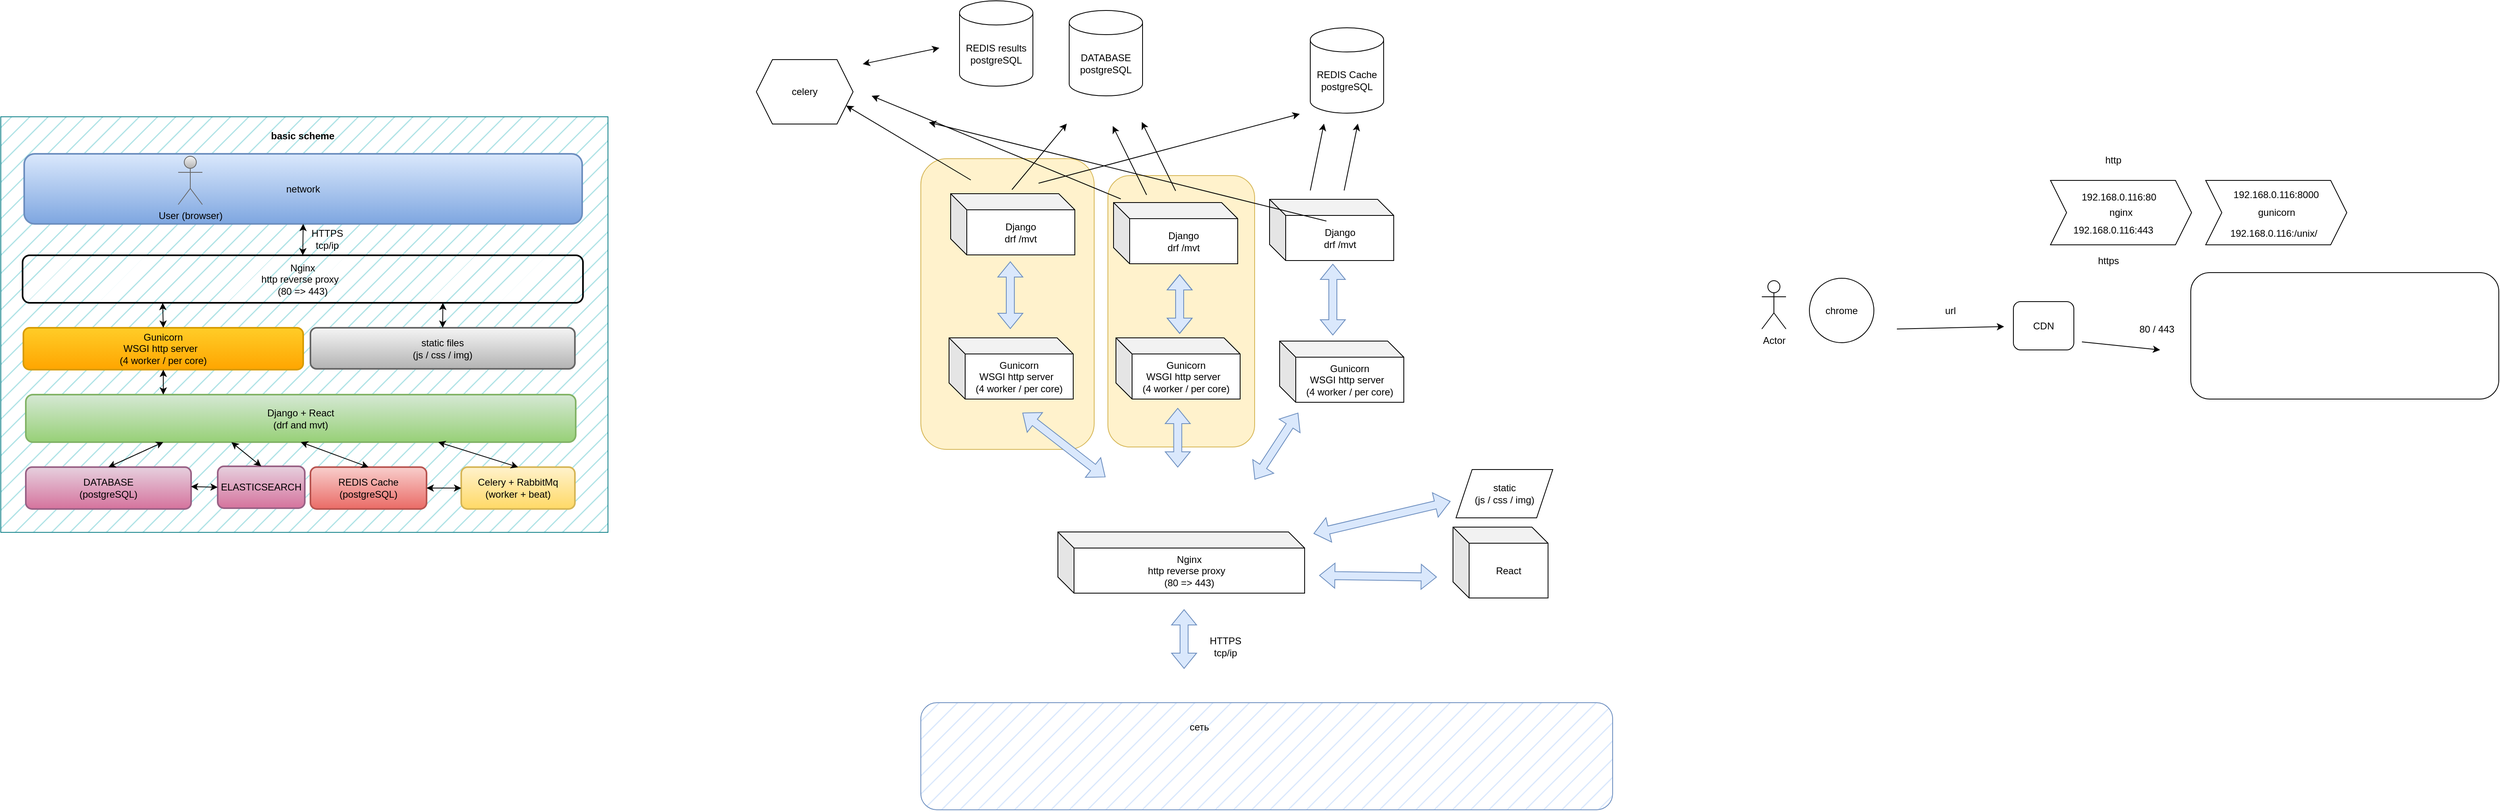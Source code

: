 <mxfile version="20.6.0" type="device"><diagram id="mHfOfARb1JTv4bDC6Bsp" name="Страница 1"><mxGraphModel dx="-8" dy="-1333" grid="0" gridSize="10" guides="1" tooltips="1" connect="1" arrows="1" fold="1" page="0" pageScale="1" pageWidth="827" pageHeight="1169" math="0" shadow="0"><root><mxCell id="0"/><mxCell id="1" parent="0"/><mxCell id="sUdBldvGru4Z9xPGAowD-3" value="" style="rounded=1;whiteSpace=wrap;html=1;fillColor=#fff2cc;strokeColor=#d6b656;" vertex="1" parent="1"><mxGeometry x="2628" y="2350" width="182" height="337" as="geometry"/></mxCell><mxCell id="sUdBldvGru4Z9xPGAowD-1" value="" style="rounded=1;whiteSpace=wrap;html=1;fillColor=#fff2cc;strokeColor=#d6b656;" vertex="1" parent="1"><mxGeometry x="2396" y="2329" width="215" height="361" as="geometry"/></mxCell><mxCell id="ws54T6_UfCaL4EnWzn4G-79" value="" style="rounded=0;whiteSpace=wrap;html=1;fillStyle=hatch;strokeWidth=1;fillColor=#b0e3e6;strokeColor=#0e8088;" parent="1" vertex="1"><mxGeometry x="1255" y="2277" width="753" height="516" as="geometry"/></mxCell><mxCell id="ws54T6_UfCaL4EnWzn4G-61" value="network" style="rounded=1;whiteSpace=wrap;html=1;fillColor=#dae8fc;strokeColor=#6c8ebf;fillStyle=hatch;strokeWidth=2;gradientColor=#7ea6e0;" parent="1" vertex="1"><mxGeometry x="1284" y="2323" width="692" height="87" as="geometry"/></mxCell><mxCell id="ws54T6_UfCaL4EnWzn4G-7" value="" style="rounded=1;whiteSpace=wrap;html=1;fillStyle=hatch;fillColor=#dae8fc;strokeColor=#6c8ebf;" parent="1" vertex="1"><mxGeometry x="2396" y="3004.5" width="858" height="133" as="geometry"/></mxCell><mxCell id="ws54T6_UfCaL4EnWzn4G-8" value="сеть" style="text;html=1;strokeColor=none;fillColor=none;align=center;verticalAlign=middle;whiteSpace=wrap;rounded=0;fillStyle=hatch;" parent="1" vertex="1"><mxGeometry x="2647" y="3019.5" width="189" height="30" as="geometry"/></mxCell><mxCell id="ws54T6_UfCaL4EnWzn4G-11" value="" style="shape=flexArrow;endArrow=classic;startArrow=classic;html=1;rounded=0;entryX=0.5;entryY=0;entryDx=0;entryDy=0;fillColor=#dae8fc;strokeColor=#6c8ebf;" parent="1" edge="1"><mxGeometry width="100" height="100" relative="1" as="geometry"><mxPoint x="2722.5" y="2888.5" as="sourcePoint"/><mxPoint x="2722.5" y="2962.5" as="targetPoint"/></mxGeometry></mxCell><mxCell id="ws54T6_UfCaL4EnWzn4G-12" value="HTTPS tcp/ip" style="text;html=1;strokeColor=none;fillColor=none;align=center;verticalAlign=middle;whiteSpace=wrap;rounded=0;fillStyle=auto;" parent="1" vertex="1"><mxGeometry x="2744" y="2919.5" width="60" height="30" as="geometry"/></mxCell><mxCell id="ws54T6_UfCaL4EnWzn4G-16" value="Nginx&lt;br&gt;http reverse proxy&amp;nbsp;&amp;nbsp;&lt;br&gt;(80 =&amp;gt; 443)" style="shape=cube;whiteSpace=wrap;html=1;boundedLbl=1;backgroundOutline=1;darkOpacity=0.05;darkOpacity2=0.1;" parent="1" vertex="1"><mxGeometry x="2566" y="2792.5" width="306" height="76" as="geometry"/></mxCell><mxCell id="ws54T6_UfCaL4EnWzn4G-23" value="User (browser)" style="shape=umlActor;verticalLabelPosition=bottom;verticalAlign=top;html=1;outlineConnect=0;fillColor=#f5f5f5;gradientColor=#b3b3b3;strokeColor=#666666;" parent="1" vertex="1"><mxGeometry x="1475" y="2326" width="30" height="60" as="geometry"/></mxCell><mxCell id="ws54T6_UfCaL4EnWzn4G-24" value="Gunicorn&lt;br&gt;WSGI http server&amp;nbsp;&amp;nbsp;&lt;br&gt;(4 worker / per core)" style="shape=cube;whiteSpace=wrap;html=1;boundedLbl=1;backgroundOutline=1;darkOpacity=0.05;darkOpacity2=0.1;" parent="1" vertex="1"><mxGeometry x="2638" y="2551.5" width="154" height="76" as="geometry"/></mxCell><mxCell id="ws54T6_UfCaL4EnWzn4G-25" value="" style="shape=flexArrow;endArrow=classic;startArrow=classic;html=1;rounded=0;entryX=0.5;entryY=0;entryDx=0;entryDy=0;fillColor=#dae8fc;strokeColor=#6c8ebf;" parent="1" edge="1"><mxGeometry width="100" height="100" relative="1" as="geometry"><mxPoint x="2714.66" y="2638.5" as="sourcePoint"/><mxPoint x="2714.66" y="2712.5" as="targetPoint"/></mxGeometry></mxCell><mxCell id="ws54T6_UfCaL4EnWzn4G-26" value="Django&lt;br&gt;drf /mvt" style="shape=cube;whiteSpace=wrap;html=1;boundedLbl=1;backgroundOutline=1;darkOpacity=0.05;darkOpacity2=0.1;" parent="1" vertex="1"><mxGeometry x="2635" y="2383.5" width="154" height="76" as="geometry"/></mxCell><mxCell id="ws54T6_UfCaL4EnWzn4G-27" value="" style="shape=flexArrow;endArrow=classic;startArrow=classic;html=1;rounded=0;entryX=0.5;entryY=0;entryDx=0;entryDy=0;fillColor=#dae8fc;strokeColor=#6c8ebf;" parent="1" edge="1"><mxGeometry width="100" height="100" relative="1" as="geometry"><mxPoint x="2507" y="2456.5" as="sourcePoint"/><mxPoint x="2507.0" y="2540.5" as="targetPoint"/></mxGeometry></mxCell><mxCell id="ws54T6_UfCaL4EnWzn4G-28" value="DATABASE&lt;br&gt;postgreSQL" style="shape=cylinder3;whiteSpace=wrap;html=1;boundedLbl=1;backgroundOutline=1;size=15;" parent="1" vertex="1"><mxGeometry x="2580" y="2145" width="91" height="106" as="geometry"/></mxCell><mxCell id="ws54T6_UfCaL4EnWzn4G-29" value="Gunicorn&lt;br&gt;WSGI http server&amp;nbsp;&amp;nbsp;&lt;br&gt;(4 worker / per core)" style="shape=cube;whiteSpace=wrap;html=1;boundedLbl=1;backgroundOutline=1;darkOpacity=0.05;darkOpacity2=0.1;" parent="1" vertex="1"><mxGeometry x="2841" y="2555.5" width="154" height="76" as="geometry"/></mxCell><mxCell id="ws54T6_UfCaL4EnWzn4G-30" value="Gunicorn&lt;br&gt;WSGI http server&amp;nbsp;&amp;nbsp;&lt;br&gt;(4 worker / per core)" style="shape=cube;whiteSpace=wrap;html=1;boundedLbl=1;backgroundOutline=1;darkOpacity=0.05;darkOpacity2=0.1;" parent="1" vertex="1"><mxGeometry x="2431" y="2551.5" width="154" height="76" as="geometry"/></mxCell><mxCell id="ws54T6_UfCaL4EnWzn4G-31" value="" style="shape=flexArrow;endArrow=classic;startArrow=classic;html=1;rounded=0;entryX=0.5;entryY=0;entryDx=0;entryDy=0;fillColor=#dae8fc;strokeColor=#6c8ebf;" parent="1" edge="1"><mxGeometry width="100" height="100" relative="1" as="geometry"><mxPoint x="2717" y="2472.5" as="sourcePoint"/><mxPoint x="2717" y="2546.5" as="targetPoint"/><Array as="points"><mxPoint x="2717" y="2506.5"/></Array></mxGeometry></mxCell><mxCell id="ws54T6_UfCaL4EnWzn4G-32" value="" style="shape=flexArrow;endArrow=classic;startArrow=classic;html=1;rounded=0;entryX=0.5;entryY=0;entryDx=0;entryDy=0;fillColor=#dae8fc;strokeColor=#6c8ebf;" parent="1" edge="1"><mxGeometry width="100" height="100" relative="1" as="geometry"><mxPoint x="2907" y="2459.5" as="sourcePoint"/><mxPoint x="2907" y="2548.5" as="targetPoint"/></mxGeometry></mxCell><mxCell id="ws54T6_UfCaL4EnWzn4G-33" value="" style="shape=flexArrow;endArrow=classic;startArrow=classic;html=1;rounded=0;fillColor=#dae8fc;strokeColor=#6c8ebf;" parent="1" edge="1"><mxGeometry width="100" height="100" relative="1" as="geometry"><mxPoint x="2864.0" y="2644.5" as="sourcePoint"/><mxPoint x="2810" y="2727.5" as="targetPoint"/></mxGeometry></mxCell><mxCell id="ws54T6_UfCaL4EnWzn4G-34" value="" style="shape=flexArrow;endArrow=classic;startArrow=classic;html=1;rounded=0;fillColor=#dae8fc;strokeColor=#6c8ebf;" parent="1" edge="1"><mxGeometry width="100" height="100" relative="1" as="geometry"><mxPoint x="2522.0" y="2644.5" as="sourcePoint"/><mxPoint x="2625" y="2724.5" as="targetPoint"/></mxGeometry></mxCell><mxCell id="ws54T6_UfCaL4EnWzn4G-35" value="Django&lt;br&gt;drf /mvt" style="shape=cube;whiteSpace=wrap;html=1;boundedLbl=1;backgroundOutline=1;darkOpacity=0.05;darkOpacity2=0.1;" parent="1" vertex="1"><mxGeometry x="2828.5" y="2379.5" width="154" height="76" as="geometry"/></mxCell><mxCell id="ws54T6_UfCaL4EnWzn4G-36" value="Django&lt;br&gt;drf /mvt" style="shape=cube;whiteSpace=wrap;html=1;boundedLbl=1;backgroundOutline=1;darkOpacity=0.05;darkOpacity2=0.1;" parent="1" vertex="1"><mxGeometry x="2433" y="2372.5" width="154" height="76" as="geometry"/></mxCell><mxCell id="ws54T6_UfCaL4EnWzn4G-40" value="REDIS Cache&lt;br&gt;postgreSQL" style="shape=cylinder3;whiteSpace=wrap;html=1;boundedLbl=1;backgroundOutline=1;size=15;" parent="1" vertex="1"><mxGeometry x="2879" y="2166.5" width="91" height="106" as="geometry"/></mxCell><mxCell id="ws54T6_UfCaL4EnWzn4G-41" value="" style="endArrow=classic;html=1;rounded=0;" parent="1" edge="1"><mxGeometry width="50" height="50" relative="1" as="geometry"><mxPoint x="2509" y="2367.5" as="sourcePoint"/><mxPoint x="2577" y="2285.5" as="targetPoint"/></mxGeometry></mxCell><mxCell id="ws54T6_UfCaL4EnWzn4G-42" value="" style="endArrow=classic;html=1;rounded=0;" parent="1" edge="1"><mxGeometry width="50" height="50" relative="1" as="geometry"><mxPoint x="2542" y="2359.5" as="sourcePoint"/><mxPoint x="2866" y="2273.5" as="targetPoint"/></mxGeometry></mxCell><mxCell id="ws54T6_UfCaL4EnWzn4G-43" value="" style="endArrow=classic;html=1;rounded=0;" parent="1" edge="1"><mxGeometry width="50" height="50" relative="1" as="geometry"><mxPoint x="2676" y="2374" as="sourcePoint"/><mxPoint x="2634" y="2288.5" as="targetPoint"/></mxGeometry></mxCell><mxCell id="ws54T6_UfCaL4EnWzn4G-44" value="" style="endArrow=classic;html=1;rounded=0;" parent="1" edge="1"><mxGeometry width="50" height="50" relative="1" as="geometry"><mxPoint x="2712" y="2369" as="sourcePoint"/><mxPoint x="2670" y="2283.5" as="targetPoint"/></mxGeometry></mxCell><mxCell id="ws54T6_UfCaL4EnWzn4G-45" value="" style="endArrow=classic;html=1;rounded=0;" parent="1" edge="1"><mxGeometry width="50" height="50" relative="1" as="geometry"><mxPoint x="2879" y="2368.5" as="sourcePoint"/><mxPoint x="2896" y="2285.5" as="targetPoint"/></mxGeometry></mxCell><mxCell id="ws54T6_UfCaL4EnWzn4G-46" value="" style="endArrow=classic;html=1;rounded=0;" parent="1" edge="1"><mxGeometry width="50" height="50" relative="1" as="geometry"><mxPoint x="2921" y="2368.5" as="sourcePoint"/><mxPoint x="2938" y="2285.5" as="targetPoint"/></mxGeometry></mxCell><mxCell id="ws54T6_UfCaL4EnWzn4G-47" value="celery" style="shape=hexagon;perimeter=hexagonPerimeter2;whiteSpace=wrap;html=1;fixedSize=1;" parent="1" vertex="1"><mxGeometry x="2192" y="2206" width="120" height="80" as="geometry"/></mxCell><mxCell id="ws54T6_UfCaL4EnWzn4G-48" value="" style="endArrow=classic;html=1;rounded=0;entryX=1;entryY=0.75;entryDx=0;entryDy=0;" parent="1" target="ws54T6_UfCaL4EnWzn4G-47" edge="1"><mxGeometry width="50" height="50" relative="1" as="geometry"><mxPoint x="2458" y="2355.5" as="sourcePoint"/><mxPoint x="2526" y="2273.5" as="targetPoint"/></mxGeometry></mxCell><mxCell id="ws54T6_UfCaL4EnWzn4G-49" value="" style="endArrow=classic;html=1;rounded=0;entryX=1;entryY=0.75;entryDx=0;entryDy=0;shadow=0;sketch=0;" parent="1" edge="1"><mxGeometry width="50" height="50" relative="1" as="geometry"><mxPoint x="2644" y="2379" as="sourcePoint"/><mxPoint x="2334.999" y="2251.003" as="targetPoint"/></mxGeometry></mxCell><mxCell id="ws54T6_UfCaL4EnWzn4G-50" value="" style="endArrow=classic;html=1;rounded=0;" parent="1" edge="1"><mxGeometry width="50" height="50" relative="1" as="geometry"><mxPoint x="2899" y="2406.5" as="sourcePoint"/><mxPoint x="2406" y="2284" as="targetPoint"/></mxGeometry></mxCell><mxCell id="ws54T6_UfCaL4EnWzn4G-51" value="REDIS results&lt;br&gt;postgreSQL" style="shape=cylinder3;whiteSpace=wrap;html=1;boundedLbl=1;backgroundOutline=1;size=15;" parent="1" vertex="1"><mxGeometry x="2444" y="2133" width="91" height="106" as="geometry"/></mxCell><mxCell id="ws54T6_UfCaL4EnWzn4G-52" value="" style="endArrow=classic;startArrow=classic;html=1;rounded=0;" parent="1" edge="1"><mxGeometry width="50" height="50" relative="1" as="geometry"><mxPoint x="2324" y="2211.5" as="sourcePoint"/><mxPoint x="2419" y="2191.5" as="targetPoint"/></mxGeometry></mxCell><mxCell id="ws54T6_UfCaL4EnWzn4G-53" value="React" style="shape=cube;whiteSpace=wrap;html=1;boundedLbl=1;backgroundOutline=1;darkOpacity=0.05;darkOpacity2=0.1;" parent="1" vertex="1"><mxGeometry x="3056" y="2786.5" width="117.88" height="88" as="geometry"/></mxCell><mxCell id="ws54T6_UfCaL4EnWzn4G-54" value="" style="shape=flexArrow;endArrow=classic;startArrow=classic;html=1;rounded=0;fillColor=#dae8fc;strokeColor=#6c8ebf;" parent="1" edge="1"><mxGeometry width="100" height="100" relative="1" as="geometry"><mxPoint x="3036" y="2848.5" as="sourcePoint"/><mxPoint x="2890" y="2846.5" as="targetPoint"/></mxGeometry></mxCell><mxCell id="ws54T6_UfCaL4EnWzn4G-55" value="static&lt;br&gt;(js / css / img)" style="shape=parallelogram;perimeter=parallelogramPerimeter;whiteSpace=wrap;html=1;fixedSize=1;" parent="1" vertex="1"><mxGeometry x="3059.75" y="2715" width="120" height="60" as="geometry"/></mxCell><mxCell id="ws54T6_UfCaL4EnWzn4G-59" value="" style="shape=flexArrow;endArrow=classic;startArrow=classic;html=1;rounded=0;fillColor=#dae8fc;strokeColor=#6c8ebf;" parent="1" edge="1"><mxGeometry width="100" height="100" relative="1" as="geometry"><mxPoint x="3053" y="2754.5" as="sourcePoint"/><mxPoint x="2883" y="2794.5" as="targetPoint"/></mxGeometry></mxCell><mxCell id="ws54T6_UfCaL4EnWzn4G-62" value="" style="endArrow=classic;startArrow=classic;html=1;rounded=0;shadow=0;sketch=0;entryX=0.5;entryY=1;entryDx=0;entryDy=0;exitX=0.5;exitY=0;exitDx=0;exitDy=0;" parent="1" source="ws54T6_UfCaL4EnWzn4G-64" target="ws54T6_UfCaL4EnWzn4G-61" edge="1"><mxGeometry width="50" height="50" relative="1" as="geometry"><mxPoint x="1482" y="2471" as="sourcePoint"/><mxPoint x="1481" y="2424" as="targetPoint"/></mxGeometry></mxCell><mxCell id="ws54T6_UfCaL4EnWzn4G-63" value="HTTPS tcp/ip" style="text;html=1;strokeColor=none;fillColor=none;align=center;verticalAlign=middle;whiteSpace=wrap;rounded=0;fillStyle=auto;" parent="1" vertex="1"><mxGeometry x="1630" y="2414" width="60" height="30" as="geometry"/></mxCell><mxCell id="ws54T6_UfCaL4EnWzn4G-64" value="Nginx&lt;br&gt;http reverse proxy&amp;nbsp;&amp;nbsp;&lt;br&gt;(80 =&amp;gt; 443)" style="rounded=1;whiteSpace=wrap;html=1;fillStyle=hatch;strokeWidth=2;" parent="1" vertex="1"><mxGeometry x="1282" y="2449" width="695" height="59" as="geometry"/></mxCell><mxCell id="ws54T6_UfCaL4EnWzn4G-65" value="Gunicorn&lt;br&gt;WSGI http server&amp;nbsp;&amp;nbsp;&lt;br&gt;(4 worker / per core)" style="rounded=1;whiteSpace=wrap;html=1;fillStyle=hatch;strokeWidth=2;fillColor=#ffcd28;gradientColor=#ffa500;strokeColor=#d79b00;" parent="1" vertex="1"><mxGeometry x="1283" y="2539" width="347" height="52" as="geometry"/></mxCell><mxCell id="ws54T6_UfCaL4EnWzn4G-66" value="" style="endArrow=classic;startArrow=classic;html=1;rounded=0;shadow=0;sketch=0;entryX=0.25;entryY=1;entryDx=0;entryDy=0;exitX=0.5;exitY=0;exitDx=0;exitDy=0;" parent="1" source="ws54T6_UfCaL4EnWzn4G-65" target="ws54T6_UfCaL4EnWzn4G-64" edge="1"><mxGeometry width="50" height="50" relative="1" as="geometry"><mxPoint x="1474" y="2672" as="sourcePoint"/><mxPoint x="1474" y="2605" as="targetPoint"/></mxGeometry></mxCell><mxCell id="ws54T6_UfCaL4EnWzn4G-67" value="static files&lt;br&gt;(js / css / img)" style="rounded=1;whiteSpace=wrap;html=1;fillColor=#f5f5f5;strokeColor=#666666;fillStyle=hatch;strokeWidth=2;gradientColor=#b3b3b3;" parent="1" vertex="1"><mxGeometry x="1639" y="2539" width="328" height="51" as="geometry"/></mxCell><mxCell id="ws54T6_UfCaL4EnWzn4G-68" value="" style="endArrow=classic;startArrow=classic;html=1;rounded=0;shadow=0;sketch=0;entryX=0.75;entryY=1;entryDx=0;entryDy=0;exitX=0.5;exitY=0;exitDx=0;exitDy=0;" parent="1" source="ws54T6_UfCaL4EnWzn4G-67" target="ws54T6_UfCaL4EnWzn4G-64" edge="1"><mxGeometry width="50" height="50" relative="1" as="geometry"><mxPoint x="1589" y="2650" as="sourcePoint"/><mxPoint x="1577" y="2591" as="targetPoint"/></mxGeometry></mxCell><mxCell id="ws54T6_UfCaL4EnWzn4G-70" value="Django + React&lt;br&gt;(drf and mvt)" style="rounded=1;whiteSpace=wrap;html=1;fillColor=#d5e8d4;strokeColor=#82b366;fillStyle=hatch;strokeWidth=2;gradientColor=#97d077;" parent="1" vertex="1"><mxGeometry x="1286" y="2622" width="682" height="59" as="geometry"/></mxCell><mxCell id="ws54T6_UfCaL4EnWzn4G-71" value="" style="endArrow=classic;startArrow=classic;html=1;rounded=0;shadow=0;sketch=0;entryX=0.5;entryY=1;entryDx=0;entryDy=0;exitX=0.25;exitY=0;exitDx=0;exitDy=0;" parent="1" source="ws54T6_UfCaL4EnWzn4G-70" target="ws54T6_UfCaL4EnWzn4G-65" edge="1"><mxGeometry width="50" height="50" relative="1" as="geometry"><mxPoint x="1452.75" y="2626" as="sourcePoint"/><mxPoint x="1452.0" y="2595" as="targetPoint"/></mxGeometry></mxCell><mxCell id="ws54T6_UfCaL4EnWzn4G-72" value="DATABASE&lt;br&gt;(postgreSQL)" style="rounded=1;whiteSpace=wrap;html=1;fillColor=#e6d0de;strokeColor=#996185;fillStyle=hatch;strokeWidth=2;gradientColor=#d5739d;" parent="1" vertex="1"><mxGeometry x="1286" y="2712" width="205" height="52" as="geometry"/></mxCell><mxCell id="ws54T6_UfCaL4EnWzn4G-73" value="REDIS Cache&lt;br&gt;(postgreSQL)" style="rounded=1;whiteSpace=wrap;html=1;fillColor=#f8cecc;strokeColor=#b85450;fillStyle=hatch;strokeWidth=2;gradientColor=#ea6b66;" parent="1" vertex="1"><mxGeometry x="1639" y="2712" width="144" height="52" as="geometry"/></mxCell><mxCell id="ws54T6_UfCaL4EnWzn4G-74" value="Celery + RabbitMq&lt;br&gt;(worker + beat)" style="rounded=1;whiteSpace=wrap;html=1;fillColor=#fff2cc;strokeColor=#d6b656;fillStyle=hatch;strokeWidth=2;gradientColor=#ffd966;" parent="1" vertex="1"><mxGeometry x="1826" y="2712" width="141" height="52" as="geometry"/></mxCell><mxCell id="ws54T6_UfCaL4EnWzn4G-75" value="" style="endArrow=classic;startArrow=classic;html=1;rounded=0;shadow=0;sketch=0;entryX=0.75;entryY=1;entryDx=0;entryDy=0;exitX=0.5;exitY=0;exitDx=0;exitDy=0;" parent="1" source="ws54T6_UfCaL4EnWzn4G-74" target="ws54T6_UfCaL4EnWzn4G-70" edge="1"><mxGeometry width="50" height="50" relative="1" as="geometry"><mxPoint x="1815" y="2717" as="sourcePoint"/><mxPoint x="1815.25" y="2686" as="targetPoint"/></mxGeometry></mxCell><mxCell id="ws54T6_UfCaL4EnWzn4G-76" value="" style="endArrow=classic;startArrow=classic;html=1;rounded=0;shadow=0;sketch=0;entryX=0.5;entryY=1;entryDx=0;entryDy=0;exitX=0.5;exitY=0;exitDx=0;exitDy=0;" parent="1" source="ws54T6_UfCaL4EnWzn4G-73" target="ws54T6_UfCaL4EnWzn4G-70" edge="1"><mxGeometry width="50" height="50" relative="1" as="geometry"><mxPoint x="1682.5" y="2724" as="sourcePoint"/><mxPoint x="1621" y="2688" as="targetPoint"/></mxGeometry></mxCell><mxCell id="ws54T6_UfCaL4EnWzn4G-77" value="" style="endArrow=classic;startArrow=classic;html=1;rounded=0;shadow=0;sketch=0;entryX=0.25;entryY=1;entryDx=0;entryDy=0;exitX=0.5;exitY=0;exitDx=0;exitDy=0;" parent="1" source="ws54T6_UfCaL4EnWzn4G-72" target="ws54T6_UfCaL4EnWzn4G-70" edge="1"><mxGeometry width="50" height="50" relative="1" as="geometry"><mxPoint x="1486" y="2717" as="sourcePoint"/><mxPoint x="1486" y="2686" as="targetPoint"/></mxGeometry></mxCell><mxCell id="ws54T6_UfCaL4EnWzn4G-78" value="" style="endArrow=classic;startArrow=classic;html=1;rounded=0;shadow=0;sketch=0;entryX=0;entryY=0.5;entryDx=0;entryDy=0;exitX=1;exitY=0.5;exitDx=0;exitDy=0;" parent="1" source="ws54T6_UfCaL4EnWzn4G-73" target="ws54T6_UfCaL4EnWzn4G-74" edge="1"><mxGeometry width="50" height="50" relative="1" as="geometry"><mxPoint x="1742" y="2749" as="sourcePoint"/><mxPoint x="1750" y="2718" as="targetPoint"/></mxGeometry></mxCell><mxCell id="ws54T6_UfCaL4EnWzn4G-80" value="basic scheme" style="text;html=1;strokeColor=none;fillColor=none;align=center;verticalAlign=middle;whiteSpace=wrap;rounded=0;fillStyle=hatch;strokeWidth=1;fontStyle=1" parent="1" vertex="1"><mxGeometry x="1583" y="2286" width="93" height="30" as="geometry"/></mxCell><mxCell id="ws54T6_UfCaL4EnWzn4G-81" value="ELASTICSEARCH" style="rounded=1;whiteSpace=wrap;html=1;fillColor=#e6d0de;strokeColor=#996185;fillStyle=hatch;strokeWidth=2;gradientColor=#d5739d;" parent="1" vertex="1"><mxGeometry x="1524" y="2711" width="108" height="52" as="geometry"/></mxCell><mxCell id="ws54T6_UfCaL4EnWzn4G-82" value="" style="endArrow=classic;startArrow=classic;html=1;rounded=0;shadow=0;sketch=0;entryX=0;entryY=0.5;entryDx=0;entryDy=0;exitX=0.999;exitY=0.465;exitDx=0;exitDy=0;exitPerimeter=0;" parent="1" source="ws54T6_UfCaL4EnWzn4G-72" target="ws54T6_UfCaL4EnWzn4G-81" edge="1"><mxGeometry width="50" height="50" relative="1" as="geometry"><mxPoint x="1491" y="2740" as="sourcePoint"/><mxPoint x="1559.0" y="2709" as="targetPoint"/></mxGeometry></mxCell><mxCell id="ws54T6_UfCaL4EnWzn4G-85" value="" style="endArrow=classic;startArrow=classic;html=1;rounded=0;shadow=0;sketch=0;entryX=0.5;entryY=0;entryDx=0;entryDy=0;exitX=0.374;exitY=1.001;exitDx=0;exitDy=0;exitPerimeter=0;" parent="1" source="ws54T6_UfCaL4EnWzn4G-70" target="ws54T6_UfCaL4EnWzn4G-81" edge="1"><mxGeometry width="50" height="50" relative="1" as="geometry"><mxPoint x="1500.795" y="2746.18" as="sourcePoint"/><mxPoint x="1534" y="2747" as="targetPoint"/><Array as="points"/></mxGeometry></mxCell><mxCell id="sUdBldvGru4Z9xPGAowD-4" value="Actor" style="shape=umlActor;verticalLabelPosition=bottom;verticalAlign=top;html=1;outlineConnect=0;" vertex="1" parent="1"><mxGeometry x="3439" y="2480.5" width="30" height="60" as="geometry"/></mxCell><mxCell id="sUdBldvGru4Z9xPGAowD-5" value="chrome" style="ellipse;whiteSpace=wrap;html=1;aspect=fixed;" vertex="1" parent="1"><mxGeometry x="3498" y="2477.5" width="80" height="80" as="geometry"/></mxCell><mxCell id="sUdBldvGru4Z9xPGAowD-6" value="" style="endArrow=classic;html=1;rounded=0;" edge="1" parent="1"><mxGeometry width="50" height="50" relative="1" as="geometry"><mxPoint x="3606.5" y="2540.5" as="sourcePoint"/><mxPoint x="3739.5" y="2537.5" as="targetPoint"/></mxGeometry></mxCell><mxCell id="sUdBldvGru4Z9xPGAowD-7" value="url" style="text;html=1;strokeColor=none;fillColor=none;align=center;verticalAlign=middle;whiteSpace=wrap;rounded=0;" vertex="1" parent="1"><mxGeometry x="3643" y="2502.5" width="60" height="30" as="geometry"/></mxCell><mxCell id="sUdBldvGru4Z9xPGAowD-8" value="CDN" style="rounded=1;whiteSpace=wrap;html=1;" vertex="1" parent="1"><mxGeometry x="3751" y="2506.5" width="75" height="60" as="geometry"/></mxCell><mxCell id="sUdBldvGru4Z9xPGAowD-9" value="" style="rounded=1;whiteSpace=wrap;html=1;" vertex="1" parent="1"><mxGeometry x="3971" y="2470.5" width="382" height="157" as="geometry"/></mxCell><mxCell id="sUdBldvGru4Z9xPGAowD-10" value="80 / 443" style="text;html=1;strokeColor=none;fillColor=none;align=center;verticalAlign=middle;whiteSpace=wrap;rounded=0;" vertex="1" parent="1"><mxGeometry x="3899" y="2525.5" width="60" height="30" as="geometry"/></mxCell><mxCell id="sUdBldvGru4Z9xPGAowD-11" value="" style="endArrow=classic;html=1;rounded=0;" edge="1" parent="1"><mxGeometry width="50" height="50" relative="1" as="geometry"><mxPoint x="3836" y="2556.5" as="sourcePoint"/><mxPoint x="3933" y="2566.5" as="targetPoint"/></mxGeometry></mxCell><mxCell id="sUdBldvGru4Z9xPGAowD-12" value="nginx" style="shape=step;perimeter=stepPerimeter;whiteSpace=wrap;html=1;fixedSize=1;" vertex="1" parent="1"><mxGeometry x="3797" y="2356" width="175" height="80" as="geometry"/></mxCell><mxCell id="sUdBldvGru4Z9xPGAowD-13" value="192.168.0.116:8000" style="text;html=1;strokeColor=none;fillColor=none;align=center;verticalAlign=middle;whiteSpace=wrap;rounded=0;" vertex="1" parent="1"><mxGeometry x="4005" y="2394.75" width="144" height="31.5" as="geometry"/></mxCell><mxCell id="sUdBldvGru4Z9xPGAowD-15" value="gunicorn" style="shape=step;perimeter=stepPerimeter;whiteSpace=wrap;html=1;fixedSize=1;" vertex="1" parent="1"><mxGeometry x="3989.5" y="2356" width="175" height="80" as="geometry"/></mxCell><mxCell id="sUdBldvGru4Z9xPGAowD-14" value="192.168.0.116:80" style="text;html=1;strokeColor=none;fillColor=none;align=center;verticalAlign=middle;whiteSpace=wrap;rounded=0;" vertex="1" parent="1"><mxGeometry x="3817" y="2362" width="130" height="30" as="geometry"/></mxCell><mxCell id="sUdBldvGru4Z9xPGAowD-16" value="192.168.0.116:443" style="text;html=1;strokeColor=none;fillColor=none;align=center;verticalAlign=middle;whiteSpace=wrap;rounded=0;" vertex="1" parent="1"><mxGeometry x="3803" y="2401.75" width="144" height="31.5" as="geometry"/></mxCell><mxCell id="sUdBldvGru4Z9xPGAowD-17" value="192.168.0.116:8000" style="text;html=1;strokeColor=none;fillColor=none;align=center;verticalAlign=middle;whiteSpace=wrap;rounded=0;" vertex="1" parent="1"><mxGeometry x="4005" y="2358" width="144" height="31.5" as="geometry"/></mxCell><mxCell id="sUdBldvGru4Z9xPGAowD-18" value="192.168.0.116:/unix/" style="text;html=1;strokeColor=none;fillColor=none;align=center;verticalAlign=middle;whiteSpace=wrap;rounded=0;" vertex="1" parent="1"><mxGeometry x="4002" y="2405.75" width="144" height="31.5" as="geometry"/></mxCell><mxCell id="sUdBldvGru4Z9xPGAowD-19" value="http" style="text;html=1;strokeColor=none;fillColor=none;align=center;verticalAlign=middle;whiteSpace=wrap;rounded=0;" vertex="1" parent="1"><mxGeometry x="3845" y="2316" width="60" height="30" as="geometry"/></mxCell><mxCell id="sUdBldvGru4Z9xPGAowD-20" value="https" style="text;html=1;strokeColor=none;fillColor=none;align=center;verticalAlign=middle;whiteSpace=wrap;rounded=0;" vertex="1" parent="1"><mxGeometry x="3839" y="2440.5" width="60" height="30" as="geometry"/></mxCell></root></mxGraphModel></diagram></mxfile>
